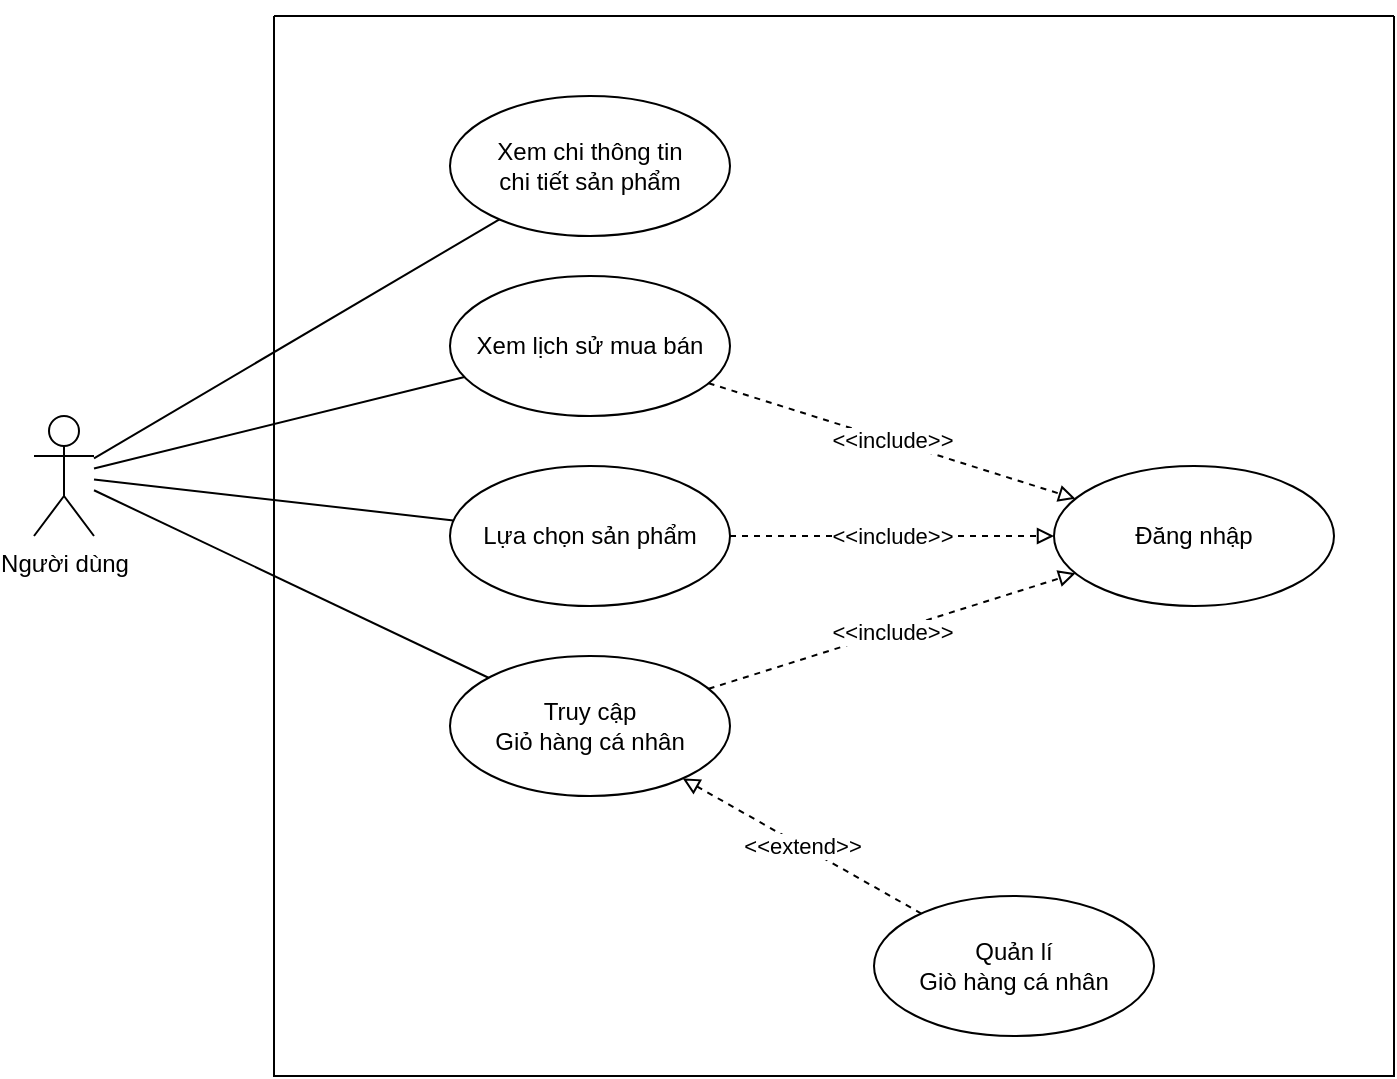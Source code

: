 <mxfile version="16.5.1" type="device"><diagram id="eaRcA5cD4J3pZK5ogcdu" name="Page-1"><mxGraphModel dx="1038" dy="1789" grid="1" gridSize="10" guides="1" tooltips="1" connect="1" arrows="1" fold="1" page="1" pageScale="1" pageWidth="850" pageHeight="1100" math="0" shadow="0"><root><mxCell id="0"/><mxCell id="1" parent="0"/><mxCell id="1wCWkCasWox4JVjCag2D-4" style="rounded=0;orthogonalLoop=1;jettySize=auto;html=1;endArrow=none;endFill=0;" parent="1" source="1wCWkCasWox4JVjCag2D-1" target="1wCWkCasWox4JVjCag2D-3" edge="1"><mxGeometry relative="1" as="geometry"/></mxCell><mxCell id="HprN2mrw6eKEptRfYI8U-17" style="edgeStyle=none;rounded=0;orthogonalLoop=1;jettySize=auto;html=1;startArrow=none;startFill=0;endArrow=none;endFill=0;" edge="1" parent="1" source="1wCWkCasWox4JVjCag2D-1" target="HprN2mrw6eKEptRfYI8U-16"><mxGeometry relative="1" as="geometry"/></mxCell><mxCell id="HprN2mrw6eKEptRfYI8U-20" style="edgeStyle=none;rounded=0;orthogonalLoop=1;jettySize=auto;html=1;startArrow=none;startFill=0;endArrow=none;endFill=0;" edge="1" parent="1" source="1wCWkCasWox4JVjCag2D-1" target="HprN2mrw6eKEptRfYI8U-19"><mxGeometry relative="1" as="geometry"/></mxCell><mxCell id="1wCWkCasWox4JVjCag2D-1" value="Người dùng" style="shape=umlActor;verticalLabelPosition=bottom;verticalAlign=top;html=1;outlineConnect=0;" parent="1" vertex="1"><mxGeometry x="85" y="-615" width="30" height="60" as="geometry"/></mxCell><mxCell id="1wCWkCasWox4JVjCag2D-2" value="" style="swimlane;startSize=0;" parent="1" vertex="1"><mxGeometry x="205" y="-815" width="560" height="530" as="geometry"/></mxCell><mxCell id="1wCWkCasWox4JVjCag2D-3" value="Xem chi thông tin&lt;br&gt;chi tiết sản phẩm" style="ellipse;whiteSpace=wrap;html=1;" parent="1wCWkCasWox4JVjCag2D-2" vertex="1"><mxGeometry x="88" y="40" width="140" height="70" as="geometry"/></mxCell><mxCell id="1wCWkCasWox4JVjCag2D-5" value="Đăng nhập" style="ellipse;whiteSpace=wrap;html=1;" parent="1wCWkCasWox4JVjCag2D-2" vertex="1"><mxGeometry x="390" y="225" width="140" height="70" as="geometry"/></mxCell><mxCell id="HprN2mrw6eKEptRfYI8U-9" value="&amp;lt;&amp;lt;include&amp;gt;&amp;gt;" style="edgeStyle=none;rounded=0;orthogonalLoop=1;jettySize=auto;html=1;startArrow=none;startFill=0;endArrow=block;endFill=0;dashed=1;" edge="1" parent="1wCWkCasWox4JVjCag2D-2" source="HprN2mrw6eKEptRfYI8U-2" target="1wCWkCasWox4JVjCag2D-5"><mxGeometry relative="1" as="geometry"/></mxCell><mxCell id="HprN2mrw6eKEptRfYI8U-2" value="Lựa chọn sản phẩm" style="ellipse;whiteSpace=wrap;html=1;" vertex="1" parent="1wCWkCasWox4JVjCag2D-2"><mxGeometry x="88" y="225" width="140" height="70" as="geometry"/></mxCell><mxCell id="HprN2mrw6eKEptRfYI8U-18" value="&amp;lt;&amp;lt;include&amp;gt;&amp;gt;" style="edgeStyle=none;rounded=0;orthogonalLoop=1;jettySize=auto;html=1;dashed=1;startArrow=none;startFill=0;endArrow=block;endFill=0;" edge="1" parent="1wCWkCasWox4JVjCag2D-2" source="HprN2mrw6eKEptRfYI8U-16" target="1wCWkCasWox4JVjCag2D-5"><mxGeometry relative="1" as="geometry"/></mxCell><mxCell id="HprN2mrw6eKEptRfYI8U-25" value="&amp;lt;&amp;lt;extend&amp;gt;&amp;gt;" style="edgeStyle=none;rounded=0;orthogonalLoop=1;jettySize=auto;html=1;startArrow=block;startFill=0;endArrow=none;endFill=0;dashed=1;" edge="1" parent="1wCWkCasWox4JVjCag2D-2" source="HprN2mrw6eKEptRfYI8U-16" target="HprN2mrw6eKEptRfYI8U-24"><mxGeometry relative="1" as="geometry"/></mxCell><mxCell id="HprN2mrw6eKEptRfYI8U-16" value="Truy cập&lt;br&gt;Giỏ hàng cá nhân" style="ellipse;whiteSpace=wrap;html=1;" vertex="1" parent="1wCWkCasWox4JVjCag2D-2"><mxGeometry x="88" y="320" width="140" height="70" as="geometry"/></mxCell><mxCell id="HprN2mrw6eKEptRfYI8U-19" value="Xem lịch sử mua bán" style="ellipse;whiteSpace=wrap;html=1;" vertex="1" parent="1wCWkCasWox4JVjCag2D-2"><mxGeometry x="88" y="130" width="140" height="70" as="geometry"/></mxCell><mxCell id="HprN2mrw6eKEptRfYI8U-22" value="&amp;lt;&amp;lt;include&amp;gt;&amp;gt;" style="edgeStyle=none;rounded=0;orthogonalLoop=1;jettySize=auto;html=1;startArrow=none;startFill=0;endArrow=block;endFill=0;dashed=1;" edge="1" parent="1wCWkCasWox4JVjCag2D-2" source="HprN2mrw6eKEptRfYI8U-19" target="1wCWkCasWox4JVjCag2D-5"><mxGeometry relative="1" as="geometry"><mxPoint x="248" y="140" as="sourcePoint"/><mxPoint x="358" y="140" as="targetPoint"/></mxGeometry></mxCell><mxCell id="HprN2mrw6eKEptRfYI8U-24" value="Quản lí&lt;br&gt;Giò hàng cá nhân" style="ellipse;whiteSpace=wrap;html=1;" vertex="1" parent="1wCWkCasWox4JVjCag2D-2"><mxGeometry x="300" y="440" width="140" height="70" as="geometry"/></mxCell><mxCell id="1wCWkCasWox4JVjCag2D-20" style="edgeStyle=none;rounded=0;orthogonalLoop=1;jettySize=auto;html=1;exitX=0.5;exitY=0;exitDx=0;exitDy=0;dashed=1;strokeColor=default;" parent="1" source="1wCWkCasWox4JVjCag2D-2" target="1wCWkCasWox4JVjCag2D-2" edge="1"><mxGeometry relative="1" as="geometry"/></mxCell><mxCell id="HprN2mrw6eKEptRfYI8U-4" style="rounded=0;orthogonalLoop=1;jettySize=auto;html=1;endArrow=none;endFill=0;" edge="1" parent="1" source="1wCWkCasWox4JVjCag2D-1" target="HprN2mrw6eKEptRfYI8U-2"><mxGeometry relative="1" as="geometry"><mxPoint x="165" y="-629.758" as="sourcePoint"/><mxPoint x="324.098" y="-791.595" as="targetPoint"/></mxGeometry></mxCell></root></mxGraphModel></diagram></mxfile>